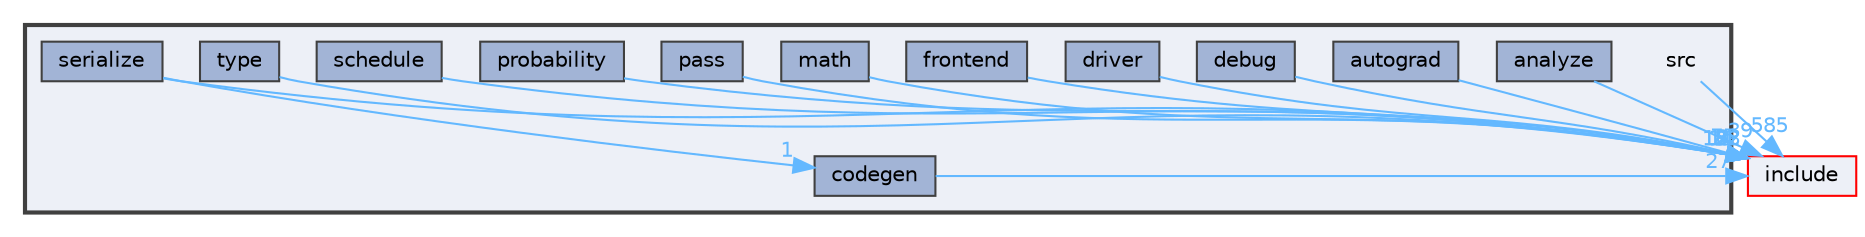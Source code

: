 digraph "src"
{
 // LATEX_PDF_SIZE
  bgcolor="transparent";
  edge [fontname=Helvetica,fontsize=10,labelfontname=Helvetica,labelfontsize=10];
  node [fontname=Helvetica,fontsize=10,shape=box,height=0.2,width=0.4];
  compound=true
  subgraph clusterdir_68267d1309a1af8e8297ef4c3efbcdba {
    graph [ bgcolor="#edf0f7", pencolor="grey25", label="", fontname=Helvetica,fontsize=10 style="filled,bold", URL="dir_68267d1309a1af8e8297ef4c3efbcdba.html",tooltip=""]
    dir_68267d1309a1af8e8297ef4c3efbcdba [shape=plaintext, label="src"];
  dir_57a7568e89dd090296623132f71b9ad9 [label="analyze", fillcolor="#a2b4d6", color="grey25", style="filled", URL="dir_57a7568e89dd090296623132f71b9ad9.html",tooltip=""];
  dir_f15ed8be6b7b73eb08c4447cbc7aff4c [label="autograd", fillcolor="#a2b4d6", color="grey25", style="filled", URL="dir_f15ed8be6b7b73eb08c4447cbc7aff4c.html",tooltip=""];
  dir_7cf1b5e32c0ccac638cac1ebc38d93b6 [label="codegen", fillcolor="#a2b4d6", color="grey25", style="filled", URL="dir_7cf1b5e32c0ccac638cac1ebc38d93b6.html",tooltip=""];
  dir_44d5bc2300862405dbe586a8cb303c4f [label="debug", fillcolor="#a2b4d6", color="grey25", style="filled", URL="dir_44d5bc2300862405dbe586a8cb303c4f.html",tooltip=""];
  dir_4db3a2f7aa3a8b9901e70dfeb2571af9 [label="driver", fillcolor="#a2b4d6", color="grey25", style="filled", URL="dir_4db3a2f7aa3a8b9901e70dfeb2571af9.html",tooltip=""];
  dir_8509b06bafa958d2011203a730bf5778 [label="frontend", fillcolor="#a2b4d6", color="grey25", style="filled", URL="dir_8509b06bafa958d2011203a730bf5778.html",tooltip=""];
  dir_ae9a93452e2a84339148a16bcf2eb561 [label="math", fillcolor="#a2b4d6", color="grey25", style="filled", URL="dir_ae9a93452e2a84339148a16bcf2eb561.html",tooltip=""];
  dir_dc2ef78247b46daa8dd3bad222b57cf7 [label="pass", fillcolor="#a2b4d6", color="grey25", style="filled", URL="dir_dc2ef78247b46daa8dd3bad222b57cf7.html",tooltip=""];
  dir_63ec6df8e33583b149f1aba3b7f6b1de [label="probability", fillcolor="#a2b4d6", color="grey25", style="filled", URL="dir_63ec6df8e33583b149f1aba3b7f6b1de.html",tooltip=""];
  dir_c686e23f548eabcf75bcb8d267ef011f [label="schedule", fillcolor="#a2b4d6", color="grey25", style="filled", URL="dir_c686e23f548eabcf75bcb8d267ef011f.html",tooltip=""];
  dir_16c52a4f9927d1b31f024e3ca7ed2ee3 [label="serialize", fillcolor="#a2b4d6", color="grey25", style="filled", URL="dir_16c52a4f9927d1b31f024e3ca7ed2ee3.html",tooltip=""];
  dir_372c2b9db8884546e49e64b9093f9351 [label="type", fillcolor="#a2b4d6", color="grey25", style="filled", URL="dir_372c2b9db8884546e49e64b9093f9351.html",tooltip=""];
  }
  dir_d44c64559bbebec7f509842c48db8b23 [label="include", fillcolor="#edf0f7", color="red", style="filled", URL="dir_d44c64559bbebec7f509842c48db8b23.html",tooltip=""];
  dir_68267d1309a1af8e8297ef4c3efbcdba->dir_d44c64559bbebec7f509842c48db8b23 [headlabel="585", labeldistance=1.5 headhref="dir_000028_000017.html" color="steelblue1" fontcolor="steelblue1"];
  dir_57a7568e89dd090296623132f71b9ad9->dir_d44c64559bbebec7f509842c48db8b23 [headlabel="39", labeldistance=1.5 headhref="dir_000001_000017.html" color="steelblue1" fontcolor="steelblue1"];
  dir_f15ed8be6b7b73eb08c4447cbc7aff4c->dir_d44c64559bbebec7f509842c48db8b23 [headlabel="75", labeldistance=1.5 headhref="dir_000003_000017.html" color="steelblue1" fontcolor="steelblue1"];
  dir_7cf1b5e32c0ccac638cac1ebc38d93b6->dir_d44c64559bbebec7f509842c48db8b23 [headlabel="27", labeldistance=1.5 headhref="dir_000005_000017.html" color="steelblue1" fontcolor="steelblue1"];
  dir_44d5bc2300862405dbe586a8cb303c4f->dir_d44c64559bbebec7f509842c48db8b23 [headlabel="8", labeldistance=1.5 headhref="dir_000009_000017.html" color="steelblue1" fontcolor="steelblue1"];
  dir_4db3a2f7aa3a8b9901e70dfeb2571af9->dir_d44c64559bbebec7f509842c48db8b23 [headlabel="7", labeldistance=1.5 headhref="dir_000012_000017.html" color="steelblue1" fontcolor="steelblue1"];
  dir_8509b06bafa958d2011203a730bf5778->dir_d44c64559bbebec7f509842c48db8b23 [headlabel="9", labeldistance=1.5 headhref="dir_000014_000017.html" color="steelblue1" fontcolor="steelblue1"];
  dir_ae9a93452e2a84339148a16bcf2eb561->dir_d44c64559bbebec7f509842c48db8b23 [headlabel="14", labeldistance=1.5 headhref="dir_000019_000017.html" color="steelblue1" fontcolor="steelblue1"];
  dir_dc2ef78247b46daa8dd3bad222b57cf7->dir_d44c64559bbebec7f509842c48db8b23 [headlabel="138", labeldistance=1.5 headhref="dir_000021_000017.html" color="steelblue1" fontcolor="steelblue1"];
  dir_63ec6df8e33583b149f1aba3b7f6b1de->dir_d44c64559bbebec7f509842c48db8b23 [headlabel="3", labeldistance=1.5 headhref="dir_000023_000017.html" color="steelblue1" fontcolor="steelblue1"];
  dir_c686e23f548eabcf75bcb8d267ef011f->dir_d44c64559bbebec7f509842c48db8b23 [headlabel="172", labeldistance=1.5 headhref="dir_000025_000017.html" color="steelblue1" fontcolor="steelblue1"];
  dir_16c52a4f9927d1b31f024e3ca7ed2ee3->dir_7cf1b5e32c0ccac638cac1ebc38d93b6 [headlabel="1", labeldistance=1.5 headhref="dir_000027_000005.html" color="steelblue1" fontcolor="steelblue1"];
  dir_16c52a4f9927d1b31f024e3ca7ed2ee3->dir_d44c64559bbebec7f509842c48db8b23 [headlabel="11", labeldistance=1.5 headhref="dir_000027_000017.html" color="steelblue1" fontcolor="steelblue1"];
  dir_372c2b9db8884546e49e64b9093f9351->dir_d44c64559bbebec7f509842c48db8b23 [headlabel="2", labeldistance=1.5 headhref="dir_000030_000017.html" color="steelblue1" fontcolor="steelblue1"];
}
